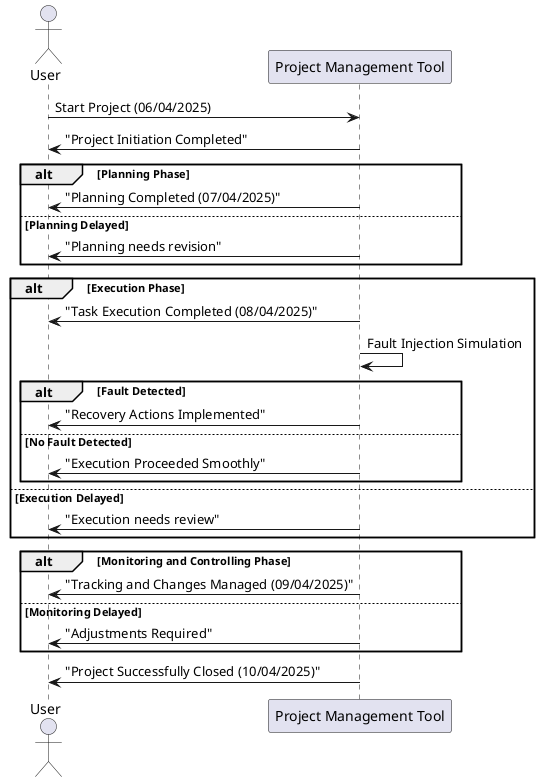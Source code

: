@startuml
' Define actors and participants
actor User
participant "Project Management Tool" as PMT

' Workflow execution starts
User -> PMT: Start Project (06/04/2025)
PMT -> User: "Project Initiation Completed"
alt Planning Phase
    PMT -> User: "Planning Completed (07/04/2025)"
else Planning Delayed
    PMT -> User: "Planning needs revision"
end

alt Execution Phase
    PMT -> User: "Task Execution Completed (08/04/2025)"
    PMT -> PMT: Fault Injection Simulation
    alt Fault Detected
        PMT -> User: "Recovery Actions Implemented"
    else No Fault Detected
        PMT -> User: "Execution Proceeded Smoothly"
    end
else Execution Delayed
    PMT -> User: "Execution needs review"
end

alt Monitoring and Controlling Phase
    PMT -> User: "Tracking and Changes Managed (09/04/2025)"
else Monitoring Delayed
    PMT -> User: "Adjustments Required"
end

PMT -> User: "Project Successfully Closed (10/04/2025)"
@enduml
